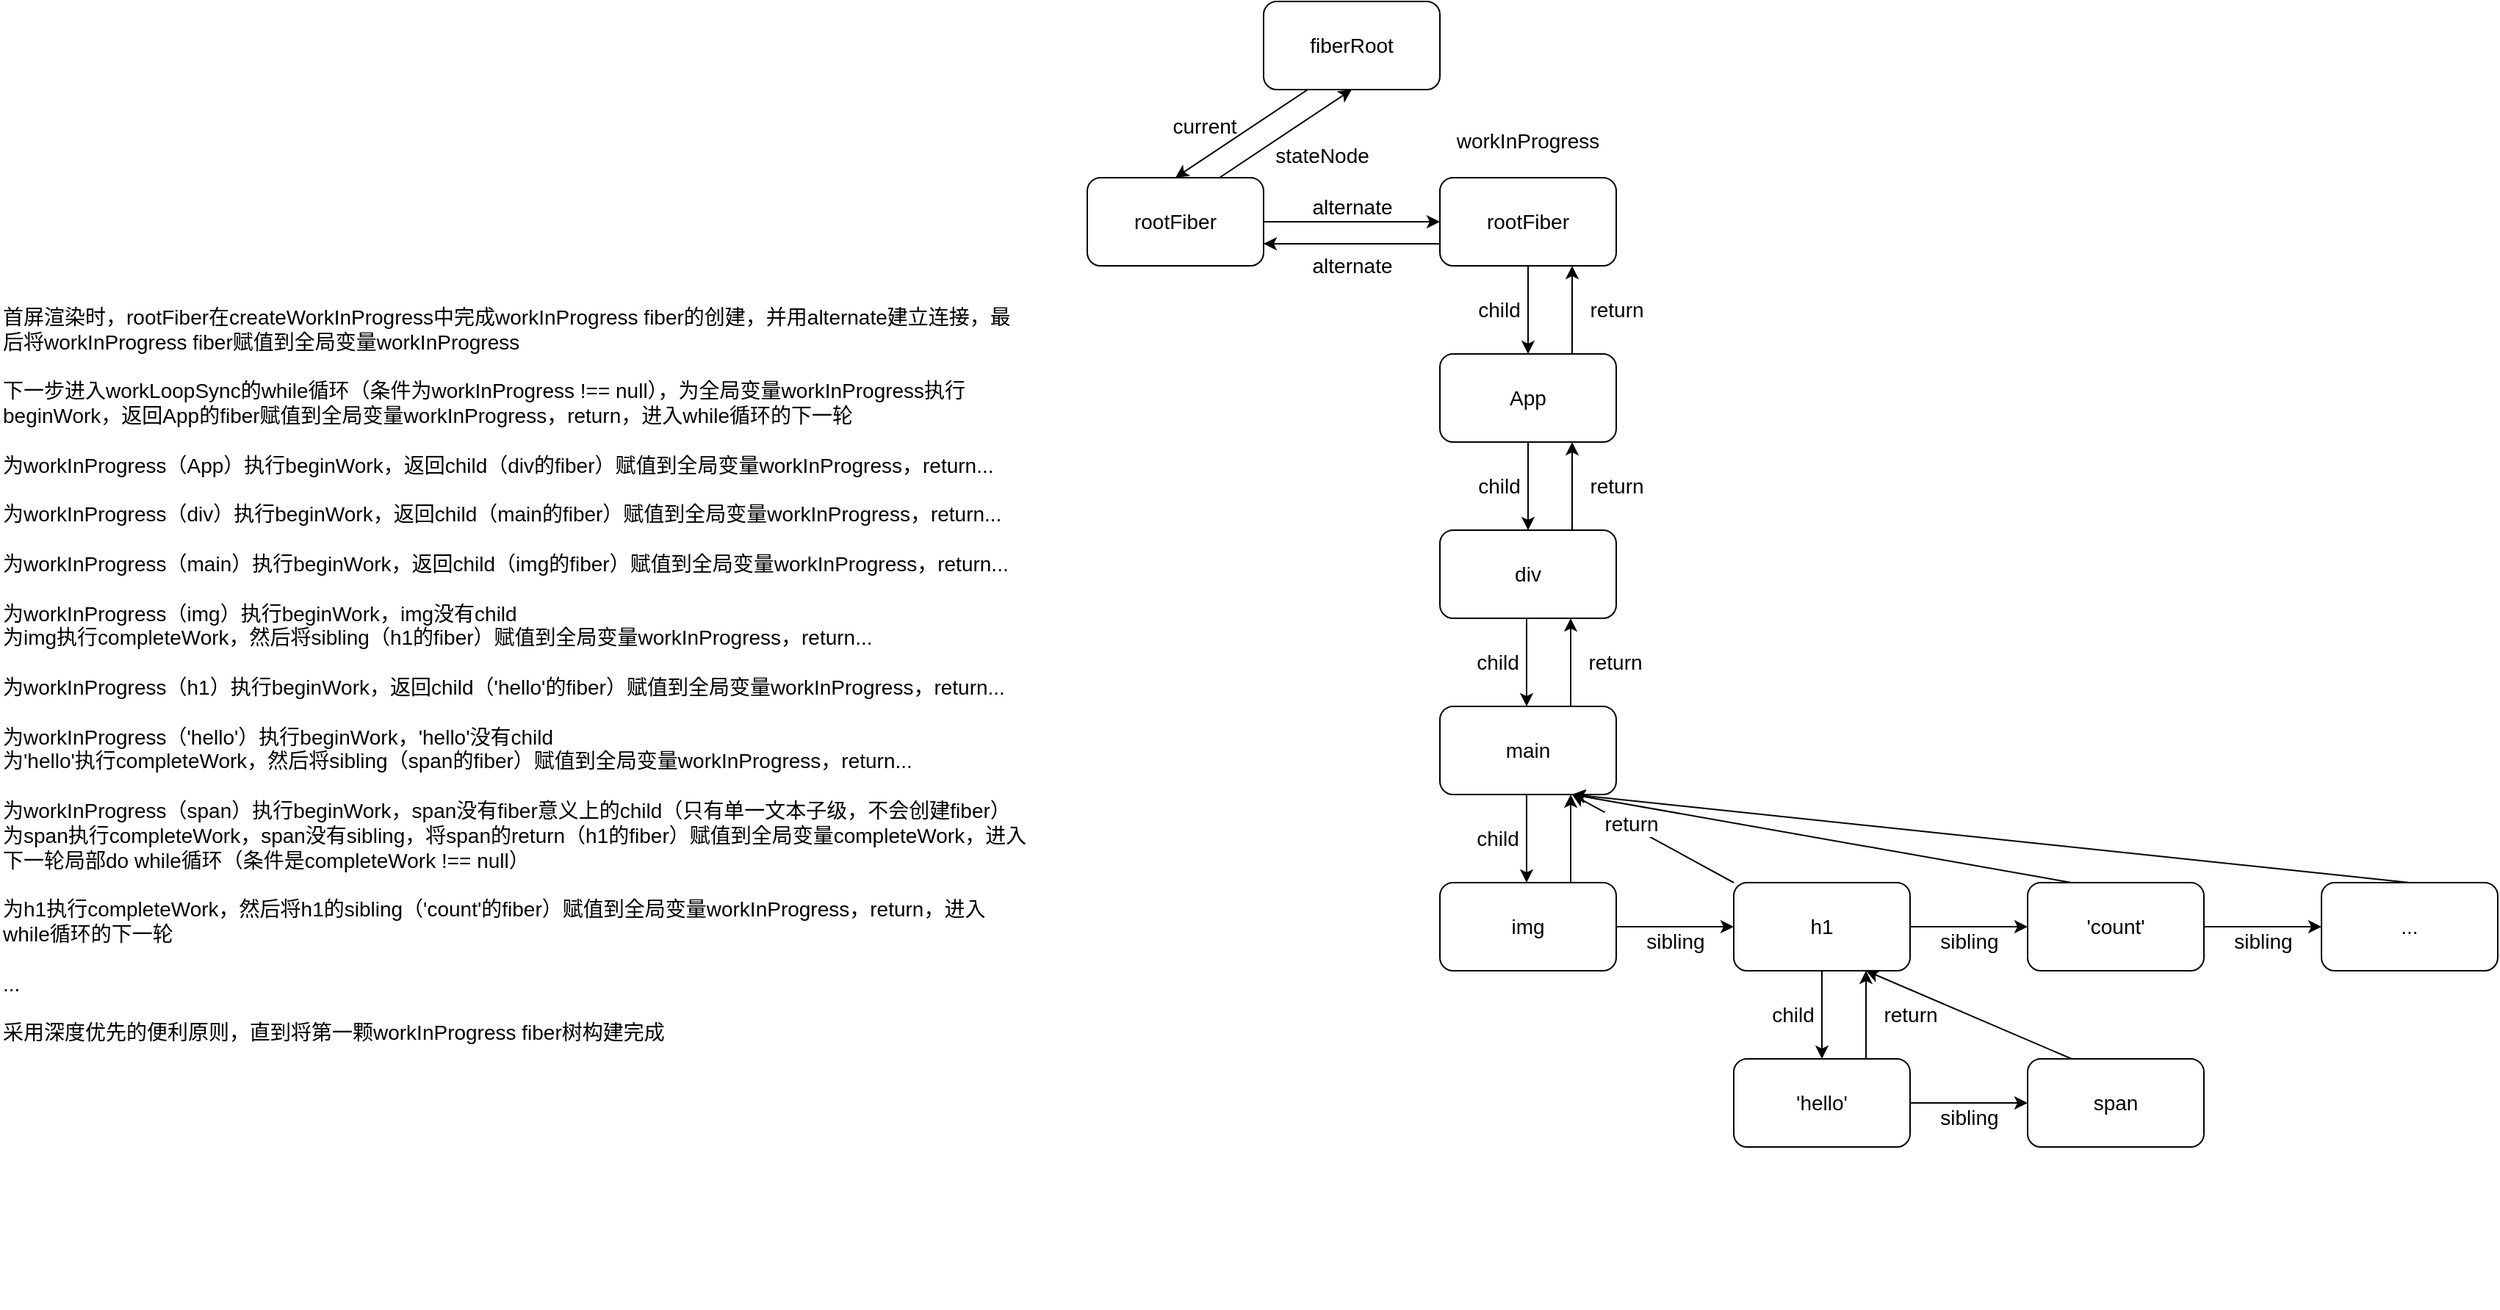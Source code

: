 <mxfile>
    <diagram id="tw_YrRcqaz5zPPrhsamY" name="第 1 页">
        <mxGraphModel dx="2550" dy="1152" grid="1" gridSize="10" guides="1" tooltips="1" connect="1" arrows="1" fold="1" page="1" pageScale="1" pageWidth="827" pageHeight="1169" math="0" shadow="0">
            <root>
                <mxCell id="0"/>
                <mxCell id="1" parent="0"/>
                <mxCell id="5" style="edgeStyle=none;html=1;exitX=0.25;exitY=1;exitDx=0;exitDy=0;entryX=0.5;entryY=0;entryDx=0;entryDy=0;" edge="1" parent="1" source="2" target="3">
                    <mxGeometry relative="1" as="geometry"/>
                </mxCell>
                <mxCell id="2" value="fiberRoot" style="rounded=1;whiteSpace=wrap;html=1;fontSize=14;" vertex="1" parent="1">
                    <mxGeometry x="80" y="160" width="120" height="60" as="geometry"/>
                </mxCell>
                <mxCell id="9" value="alternate" style="edgeStyle=none;html=1;exitX=1;exitY=0.5;exitDx=0;exitDy=0;entryX=0;entryY=0.5;entryDx=0;entryDy=0;fontSize=14;" edge="1" parent="1" source="3" target="4">
                    <mxGeometry y="10" relative="1" as="geometry">
                        <mxPoint as="offset"/>
                    </mxGeometry>
                </mxCell>
                <mxCell id="44" style="edgeStyle=none;html=1;exitX=0.75;exitY=0;exitDx=0;exitDy=0;entryX=0.5;entryY=1;entryDx=0;entryDy=0;fontSize=14;" edge="1" parent="1" source="3" target="2">
                    <mxGeometry relative="1" as="geometry"/>
                </mxCell>
                <mxCell id="3" value="rootFiber" style="rounded=1;whiteSpace=wrap;html=1;fontSize=14;" vertex="1" parent="1">
                    <mxGeometry x="-40" y="280" width="120" height="60" as="geometry"/>
                </mxCell>
                <mxCell id="10" value="alternate" style="edgeStyle=none;html=1;exitX=0;exitY=0.75;exitDx=0;exitDy=0;entryX=1;entryY=0.75;entryDx=0;entryDy=0;fontSize=14;" edge="1" parent="1" source="4" target="3">
                    <mxGeometry y="15" relative="1" as="geometry">
                        <mxPoint as="offset"/>
                    </mxGeometry>
                </mxCell>
                <mxCell id="21" value="child" style="edgeStyle=none;html=1;exitX=0.5;exitY=1;exitDx=0;exitDy=0;entryX=0.5;entryY=0;entryDx=0;entryDy=0;fontSize=14;" edge="1" parent="1" source="4" target="12">
                    <mxGeometry y="-20" relative="1" as="geometry">
                        <mxPoint as="offset"/>
                    </mxGeometry>
                </mxCell>
                <mxCell id="4" value="rootFiber" style="rounded=1;whiteSpace=wrap;html=1;fontSize=14;" vertex="1" parent="1">
                    <mxGeometry x="200" y="280" width="120" height="60" as="geometry"/>
                </mxCell>
                <mxCell id="7" value="current" style="text;html=1;strokeColor=none;fillColor=none;align=center;verticalAlign=middle;whiteSpace=wrap;rounded=0;fontSize=14;" vertex="1" parent="1">
                    <mxGeometry x="10" y="230" width="60" height="30" as="geometry"/>
                </mxCell>
                <mxCell id="8" value="stateNode" style="text;html=1;strokeColor=none;fillColor=none;align=center;verticalAlign=middle;whiteSpace=wrap;rounded=0;fontSize=14;" vertex="1" parent="1">
                    <mxGeometry x="90" y="250" width="60" height="30" as="geometry"/>
                </mxCell>
                <mxCell id="11" value="workInProgress" style="text;html=1;strokeColor=none;fillColor=none;align=center;verticalAlign=middle;whiteSpace=wrap;rounded=0;fontSize=14;" vertex="1" parent="1">
                    <mxGeometry x="230" y="240" width="60" height="30" as="geometry"/>
                </mxCell>
                <mxCell id="22" value="return" style="edgeStyle=none;html=1;exitX=0.75;exitY=0;exitDx=0;exitDy=0;entryX=0.75;entryY=1;entryDx=0;entryDy=0;fontSize=14;" edge="1" parent="1" source="12" target="4">
                    <mxGeometry y="-30" relative="1" as="geometry">
                        <mxPoint as="offset"/>
                    </mxGeometry>
                </mxCell>
                <mxCell id="12" value="App" style="rounded=1;whiteSpace=wrap;html=1;fontSize=14;" vertex="1" parent="1">
                    <mxGeometry x="200" y="400" width="120" height="60" as="geometry"/>
                </mxCell>
                <mxCell id="13" value="div" style="rounded=1;whiteSpace=wrap;html=1;fontSize=14;" vertex="1" parent="1">
                    <mxGeometry x="200" y="520" width="120" height="60" as="geometry"/>
                </mxCell>
                <mxCell id="14" value="main" style="rounded=1;whiteSpace=wrap;html=1;fontSize=14;" vertex="1" parent="1">
                    <mxGeometry x="200" y="640" width="120" height="60" as="geometry"/>
                </mxCell>
                <mxCell id="32" value="sibling" style="edgeStyle=none;html=1;exitX=1;exitY=0.5;exitDx=0;exitDy=0;entryX=0;entryY=0.5;entryDx=0;entryDy=0;fontSize=14;" edge="1" parent="1" source="15" target="16">
                    <mxGeometry y="-10" relative="1" as="geometry">
                        <Array as="points">
                            <mxPoint x="360" y="790"/>
                        </Array>
                        <mxPoint as="offset"/>
                    </mxGeometry>
                </mxCell>
                <mxCell id="15" value="img" style="rounded=1;whiteSpace=wrap;html=1;fontSize=14;" vertex="1" parent="1">
                    <mxGeometry x="200" y="760" width="120" height="60" as="geometry"/>
                </mxCell>
                <mxCell id="40" style="edgeStyle=none;html=1;exitX=0;exitY=0;exitDx=0;exitDy=0;entryX=0.75;entryY=1;entryDx=0;entryDy=0;fontSize=14;" edge="1" parent="1" source="16" target="14">
                    <mxGeometry relative="1" as="geometry"/>
                </mxCell>
                <mxCell id="16" value="h1" style="rounded=1;whiteSpace=wrap;html=1;fontSize=14;" vertex="1" parent="1">
                    <mxGeometry x="400" y="760" width="120" height="60" as="geometry"/>
                </mxCell>
                <mxCell id="41" style="edgeStyle=none;html=1;exitX=0.25;exitY=0;exitDx=0;exitDy=0;entryX=0.75;entryY=1;entryDx=0;entryDy=0;fontSize=14;" edge="1" parent="1" source="17" target="14">
                    <mxGeometry relative="1" as="geometry"/>
                </mxCell>
                <mxCell id="17" value="'count'" style="rounded=1;whiteSpace=wrap;html=1;fontSize=14;" vertex="1" parent="1">
                    <mxGeometry x="600" y="760" width="120" height="60" as="geometry"/>
                </mxCell>
                <mxCell id="42" style="edgeStyle=none;html=1;exitX=0.5;exitY=0;exitDx=0;exitDy=0;entryX=0.75;entryY=1;entryDx=0;entryDy=0;fontSize=14;" edge="1" parent="1" source="18" target="14">
                    <mxGeometry relative="1" as="geometry"/>
                </mxCell>
                <mxCell id="18" value="..." style="rounded=1;whiteSpace=wrap;html=1;fontSize=14;" vertex="1" parent="1">
                    <mxGeometry x="800" y="760" width="120" height="60" as="geometry"/>
                </mxCell>
                <mxCell id="19" value="'hello'" style="rounded=1;whiteSpace=wrap;html=1;fontSize=14;" vertex="1" parent="1">
                    <mxGeometry x="400" y="880" width="120" height="60" as="geometry"/>
                </mxCell>
                <mxCell id="39" style="edgeStyle=none;html=1;exitX=0.25;exitY=0;exitDx=0;exitDy=0;fontSize=14;" edge="1" parent="1" source="20">
                    <mxGeometry relative="1" as="geometry">
                        <mxPoint x="490" y="820" as="targetPoint"/>
                    </mxGeometry>
                </mxCell>
                <mxCell id="20" value="span" style="rounded=1;whiteSpace=wrap;html=1;fontSize=14;" vertex="1" parent="1">
                    <mxGeometry x="600" y="880" width="120" height="60" as="geometry"/>
                </mxCell>
                <mxCell id="26" value="child" style="edgeStyle=none;html=1;entryX=0.5;entryY=0;entryDx=0;entryDy=0;fontSize=14;exitX=0.5;exitY=1;exitDx=0;exitDy=0;" edge="1" parent="1" source="12" target="13">
                    <mxGeometry y="-20" relative="1" as="geometry">
                        <mxPoint x="340" y="490" as="sourcePoint"/>
                        <mxPoint x="259" y="520" as="targetPoint"/>
                        <mxPoint as="offset"/>
                    </mxGeometry>
                </mxCell>
                <mxCell id="27" value="return" style="edgeStyle=none;html=1;fontSize=14;entryX=0.75;entryY=1;entryDx=0;entryDy=0;exitX=0.75;exitY=0;exitDx=0;exitDy=0;" edge="1" parent="1" source="13" target="12">
                    <mxGeometry y="-30" relative="1" as="geometry">
                        <mxPoint x="290" y="520" as="sourcePoint"/>
                        <mxPoint x="350" y="470" as="targetPoint"/>
                        <mxPoint as="offset"/>
                    </mxGeometry>
                </mxCell>
                <mxCell id="28" value="child" style="edgeStyle=none;html=1;entryX=0.5;entryY=0;entryDx=0;entryDy=0;fontSize=14;exitX=0.5;exitY=1;exitDx=0;exitDy=0;" edge="1" parent="1">
                    <mxGeometry y="-20" relative="1" as="geometry">
                        <mxPoint x="259" y="580" as="sourcePoint"/>
                        <mxPoint x="259" y="640" as="targetPoint"/>
                        <mxPoint as="offset"/>
                    </mxGeometry>
                </mxCell>
                <mxCell id="29" value="return" style="edgeStyle=none;html=1;fontSize=14;entryX=0.75;entryY=1;entryDx=0;entryDy=0;exitX=0.75;exitY=0;exitDx=0;exitDy=0;" edge="1" parent="1">
                    <mxGeometry y="-30" relative="1" as="geometry">
                        <mxPoint x="289" y="640" as="sourcePoint"/>
                        <mxPoint x="289" y="580" as="targetPoint"/>
                        <mxPoint as="offset"/>
                    </mxGeometry>
                </mxCell>
                <mxCell id="30" value="child" style="edgeStyle=none;html=1;entryX=0.5;entryY=0;entryDx=0;entryDy=0;fontSize=14;exitX=0.5;exitY=1;exitDx=0;exitDy=0;" edge="1" parent="1">
                    <mxGeometry y="-20" relative="1" as="geometry">
                        <mxPoint x="259" y="700" as="sourcePoint"/>
                        <mxPoint x="259" y="760" as="targetPoint"/>
                        <mxPoint as="offset"/>
                    </mxGeometry>
                </mxCell>
                <mxCell id="31" value="return" style="edgeStyle=none;html=1;fontSize=14;entryX=0.75;entryY=1;entryDx=0;entryDy=0;exitX=0.75;exitY=0;exitDx=0;exitDy=0;" edge="1" parent="1">
                    <mxGeometry x="0.333" y="-41" relative="1" as="geometry">
                        <mxPoint x="289" y="760" as="sourcePoint"/>
                        <mxPoint x="289" y="700" as="targetPoint"/>
                        <mxPoint as="offset"/>
                    </mxGeometry>
                </mxCell>
                <mxCell id="34" value="sibling" style="edgeStyle=none;html=1;exitX=1;exitY=0.5;exitDx=0;exitDy=0;entryX=0;entryY=0.5;entryDx=0;entryDy=0;fontSize=14;" edge="1" parent="1" source="16" target="17">
                    <mxGeometry y="-10" relative="1" as="geometry">
                        <mxPoint x="330" y="800" as="sourcePoint"/>
                        <mxPoint x="410" y="800" as="targetPoint"/>
                        <Array as="points"/>
                        <mxPoint as="offset"/>
                    </mxGeometry>
                </mxCell>
                <mxCell id="35" value="sibling" style="edgeStyle=none;html=1;exitX=1;exitY=0.5;exitDx=0;exitDy=0;entryX=0;entryY=0.5;entryDx=0;entryDy=0;fontSize=14;" edge="1" parent="1" source="17" target="18">
                    <mxGeometry y="-10" relative="1" as="geometry">
                        <mxPoint x="530" y="800" as="sourcePoint"/>
                        <mxPoint x="610" y="800" as="targetPoint"/>
                        <Array as="points"/>
                        <mxPoint as="offset"/>
                    </mxGeometry>
                </mxCell>
                <mxCell id="36" value="sibling" style="edgeStyle=none;html=1;exitX=1;exitY=0.5;exitDx=0;exitDy=0;entryX=0;entryY=0.5;entryDx=0;entryDy=0;fontSize=14;" edge="1" parent="1" source="19" target="20">
                    <mxGeometry y="-10" relative="1" as="geometry">
                        <mxPoint x="540" y="810" as="sourcePoint"/>
                        <mxPoint x="620" y="810" as="targetPoint"/>
                        <Array as="points"/>
                        <mxPoint as="offset"/>
                    </mxGeometry>
                </mxCell>
                <mxCell id="37" value="child" style="edgeStyle=none;html=1;entryX=0.5;entryY=0;entryDx=0;entryDy=0;fontSize=14;exitX=0.5;exitY=1;exitDx=0;exitDy=0;" edge="1" parent="1">
                    <mxGeometry y="-20" relative="1" as="geometry">
                        <mxPoint x="460" y="820" as="sourcePoint"/>
                        <mxPoint x="460" y="880" as="targetPoint"/>
                        <mxPoint as="offset"/>
                    </mxGeometry>
                </mxCell>
                <mxCell id="38" value="return" style="edgeStyle=none;html=1;fontSize=14;entryX=0.75;entryY=1;entryDx=0;entryDy=0;exitX=0.75;exitY=0;exitDx=0;exitDy=0;" edge="1" parent="1">
                    <mxGeometry y="-30" relative="1" as="geometry">
                        <mxPoint x="490" y="880" as="sourcePoint"/>
                        <mxPoint x="490" y="820" as="targetPoint"/>
                        <mxPoint as="offset"/>
                    </mxGeometry>
                </mxCell>
                <mxCell id="43" value="首屏渲染时，rootFiber在createWorkInProgress中完成workInProgress fiber的创建，并用alternate建立连接，最后将workInProgress fiber赋值到全局变量workInProgress&lt;br&gt;&lt;br&gt;下一步进入workLoopSync的while循环（条件为workInProgress !== null），为全局变量workInProgress执行beginWork，返回App的fiber赋值到全局变量workInProgress，return，进入while循环的下一轮&lt;br&gt;&lt;br&gt;为workInProgress（App）执行beginWork，返回child（div的fiber）赋值到全局变量workInProgress，return...&lt;br&gt;&lt;br&gt;为workInProgress（div）执行beginWork，返回child（main的fiber）赋值到全局变量workInProgress，return...&lt;br&gt;&lt;br&gt;为workInProgress（main）执行beginWork，返回child（img的fiber）赋值到全局变量workInProgress，return...&lt;br&gt;&lt;br&gt;为workInProgress（img）执行beginWork，img没有child&lt;br&gt;为img执行completeWork，然后将sibling（h1的fiber）赋值到全局变量workInProgress，return...&lt;br&gt;&lt;br&gt;为workInProgress（h1）执行beginWork，返回child（'hello'的fiber）赋值到全局变量workInProgress，return...&lt;br&gt;&lt;br&gt;为workInProgress（'hello'）执行beginWork，'hello'没有child&lt;br&gt;为'hello'执行completeWork，然后将sibling（span的fiber）赋值到全局变量workInProgress，return...&lt;br&gt;&lt;br&gt;为workInProgress（span）执行beginWork，span没有fiber意义上的child（只有单一文本子级，不会创建fiber）&lt;br&gt;为span执行completeWork，span没有sibling，将span的return（h1的fiber）赋值到全局变量completeWork，进入下一轮局部do while循环（条件是completeWork !== null）&lt;br&gt;&lt;br&gt;为h1执行completeWork，然后将h1的sibling（'count'的fiber）赋值到全局变量workInProgress，return，进入while循环的下一轮&lt;br&gt;&lt;br&gt;...&lt;br&gt;&lt;br&gt;采用深度优先的便利原则，直到将第一颗workInProgress fiber树构建完成" style="text;html=1;strokeColor=none;fillColor=none;align=left;verticalAlign=top;whiteSpace=wrap;rounded=0;fontSize=14;" vertex="1" parent="1">
                    <mxGeometry x="-780" y="360" width="700" height="690" as="geometry"/>
                </mxCell>
            </root>
        </mxGraphModel>
    </diagram>
</mxfile>